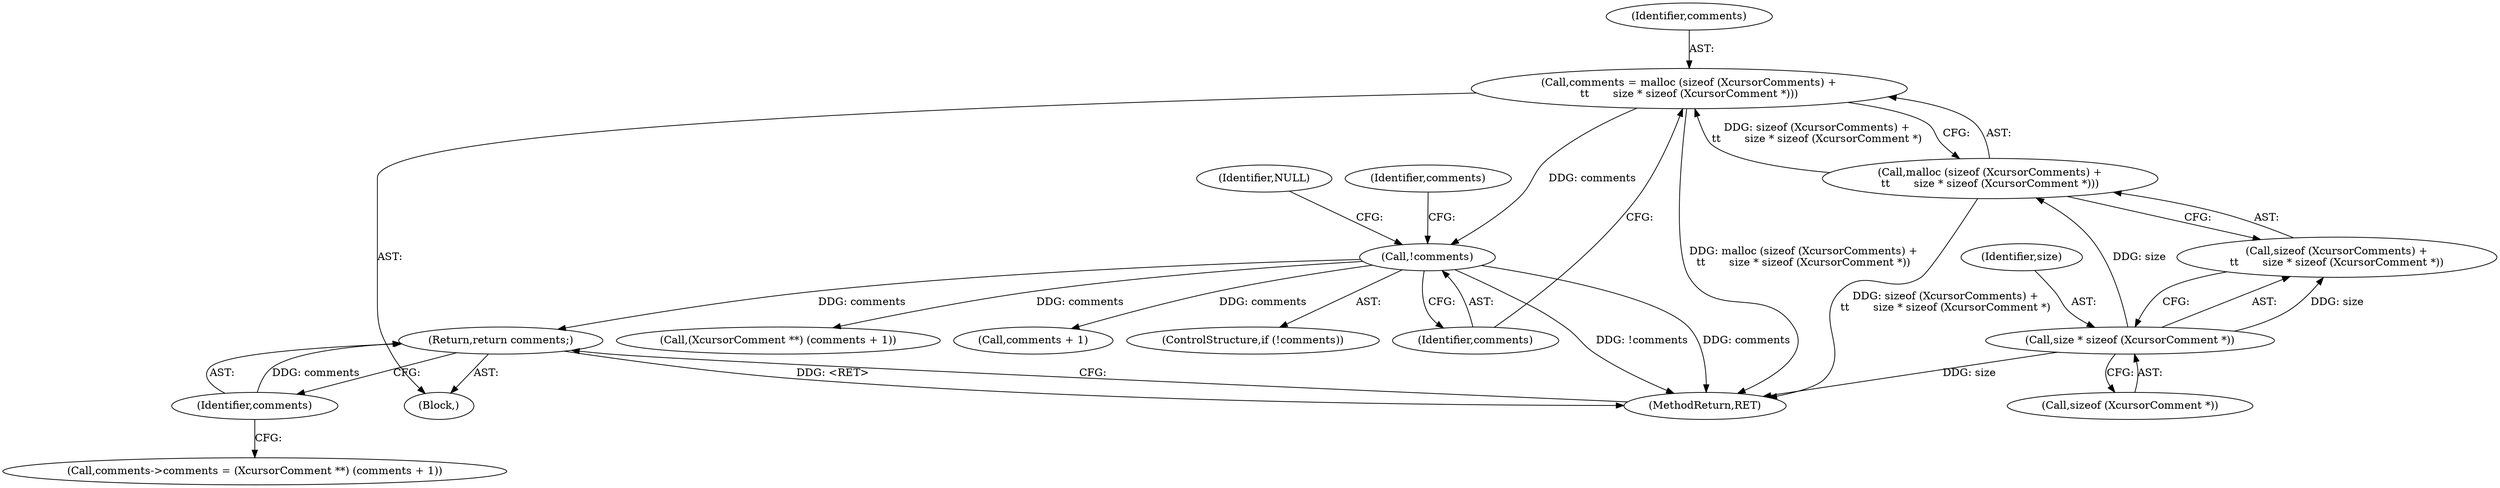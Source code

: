 digraph "0_xcursor_4794b5dd34688158fb51a2943032569d3780c4b8@pointer" {
"1000175" [label="(Return,return comments;)"];
"1000176" [label="(Identifier,comments)"];
"1000157" [label="(Call,!comments)"];
"1000146" [label="(Call,comments = malloc (sizeof (XcursorComments) +\n\t\t       size * sizeof (XcursorComment *)))"];
"1000148" [label="(Call,malloc (sizeof (XcursorComments) +\n\t\t       size * sizeof (XcursorComment *)))"];
"1000152" [label="(Call,size * sizeof (XcursorComment *))"];
"1000166" [label="(Call,comments->comments = (XcursorComment **) (comments + 1))"];
"1000144" [label="(Block,)"];
"1000148" [label="(Call,malloc (sizeof (XcursorComments) +\n\t\t       size * sizeof (XcursorComment *)))"];
"1000152" [label="(Call,size * sizeof (XcursorComment *))"];
"1000146" [label="(Call,comments = malloc (sizeof (XcursorComments) +\n\t\t       size * sizeof (XcursorComment *)))"];
"1000160" [label="(Identifier,NULL)"];
"1000157" [label="(Call,!comments)"];
"1000156" [label="(ControlStructure,if (!comments))"];
"1000176" [label="(Identifier,comments)"];
"1000147" [label="(Identifier,comments)"];
"1000158" [label="(Identifier,comments)"];
"1000175" [label="(Return,return comments;)"];
"1000149" [label="(Call,sizeof (XcursorComments) +\n\t\t       size * sizeof (XcursorComment *))"];
"1000153" [label="(Identifier,size)"];
"1000170" [label="(Call,(XcursorComment **) (comments + 1))"];
"1000154" [label="(Call,sizeof (XcursorComment *))"];
"1000172" [label="(Call,comments + 1)"];
"1001171" [label="(MethodReturn,RET)"];
"1000163" [label="(Identifier,comments)"];
"1000175" -> "1000144"  [label="AST: "];
"1000175" -> "1000176"  [label="CFG: "];
"1000176" -> "1000175"  [label="AST: "];
"1001171" -> "1000175"  [label="CFG: "];
"1000175" -> "1001171"  [label="DDG: <RET>"];
"1000176" -> "1000175"  [label="DDG: comments"];
"1000157" -> "1000175"  [label="DDG: comments"];
"1000176" -> "1000166"  [label="CFG: "];
"1000157" -> "1000156"  [label="AST: "];
"1000157" -> "1000158"  [label="CFG: "];
"1000158" -> "1000157"  [label="AST: "];
"1000160" -> "1000157"  [label="CFG: "];
"1000163" -> "1000157"  [label="CFG: "];
"1000157" -> "1001171"  [label="DDG: !comments"];
"1000157" -> "1001171"  [label="DDG: comments"];
"1000146" -> "1000157"  [label="DDG: comments"];
"1000157" -> "1000170"  [label="DDG: comments"];
"1000157" -> "1000172"  [label="DDG: comments"];
"1000146" -> "1000144"  [label="AST: "];
"1000146" -> "1000148"  [label="CFG: "];
"1000147" -> "1000146"  [label="AST: "];
"1000148" -> "1000146"  [label="AST: "];
"1000158" -> "1000146"  [label="CFG: "];
"1000146" -> "1001171"  [label="DDG: malloc (sizeof (XcursorComments) +\n\t\t       size * sizeof (XcursorComment *))"];
"1000148" -> "1000146"  [label="DDG: sizeof (XcursorComments) +\n\t\t       size * sizeof (XcursorComment *)"];
"1000148" -> "1000149"  [label="CFG: "];
"1000149" -> "1000148"  [label="AST: "];
"1000148" -> "1001171"  [label="DDG: sizeof (XcursorComments) +\n\t\t       size * sizeof (XcursorComment *)"];
"1000152" -> "1000148"  [label="DDG: size"];
"1000152" -> "1000149"  [label="AST: "];
"1000152" -> "1000154"  [label="CFG: "];
"1000153" -> "1000152"  [label="AST: "];
"1000154" -> "1000152"  [label="AST: "];
"1000149" -> "1000152"  [label="CFG: "];
"1000152" -> "1001171"  [label="DDG: size"];
"1000152" -> "1000149"  [label="DDG: size"];
}
